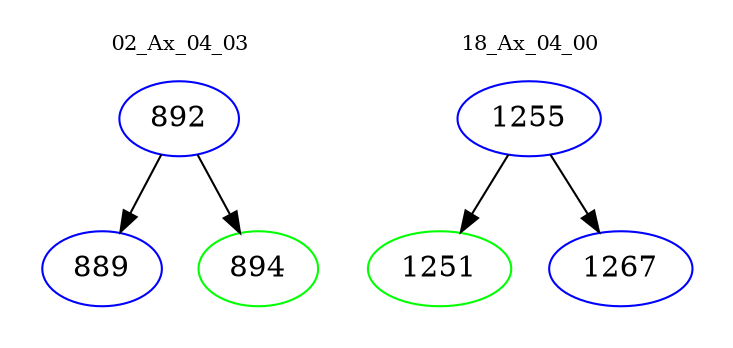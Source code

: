 digraph{
subgraph cluster_0 {
color = white
label = "02_Ax_04_03";
fontsize=10;
T0_892 [label="892", color="blue"]
T0_892 -> T0_889 [color="black"]
T0_889 [label="889", color="blue"]
T0_892 -> T0_894 [color="black"]
T0_894 [label="894", color="green"]
}
subgraph cluster_1 {
color = white
label = "18_Ax_04_00";
fontsize=10;
T1_1255 [label="1255", color="blue"]
T1_1255 -> T1_1251 [color="black"]
T1_1251 [label="1251", color="green"]
T1_1255 -> T1_1267 [color="black"]
T1_1267 [label="1267", color="blue"]
}
}
